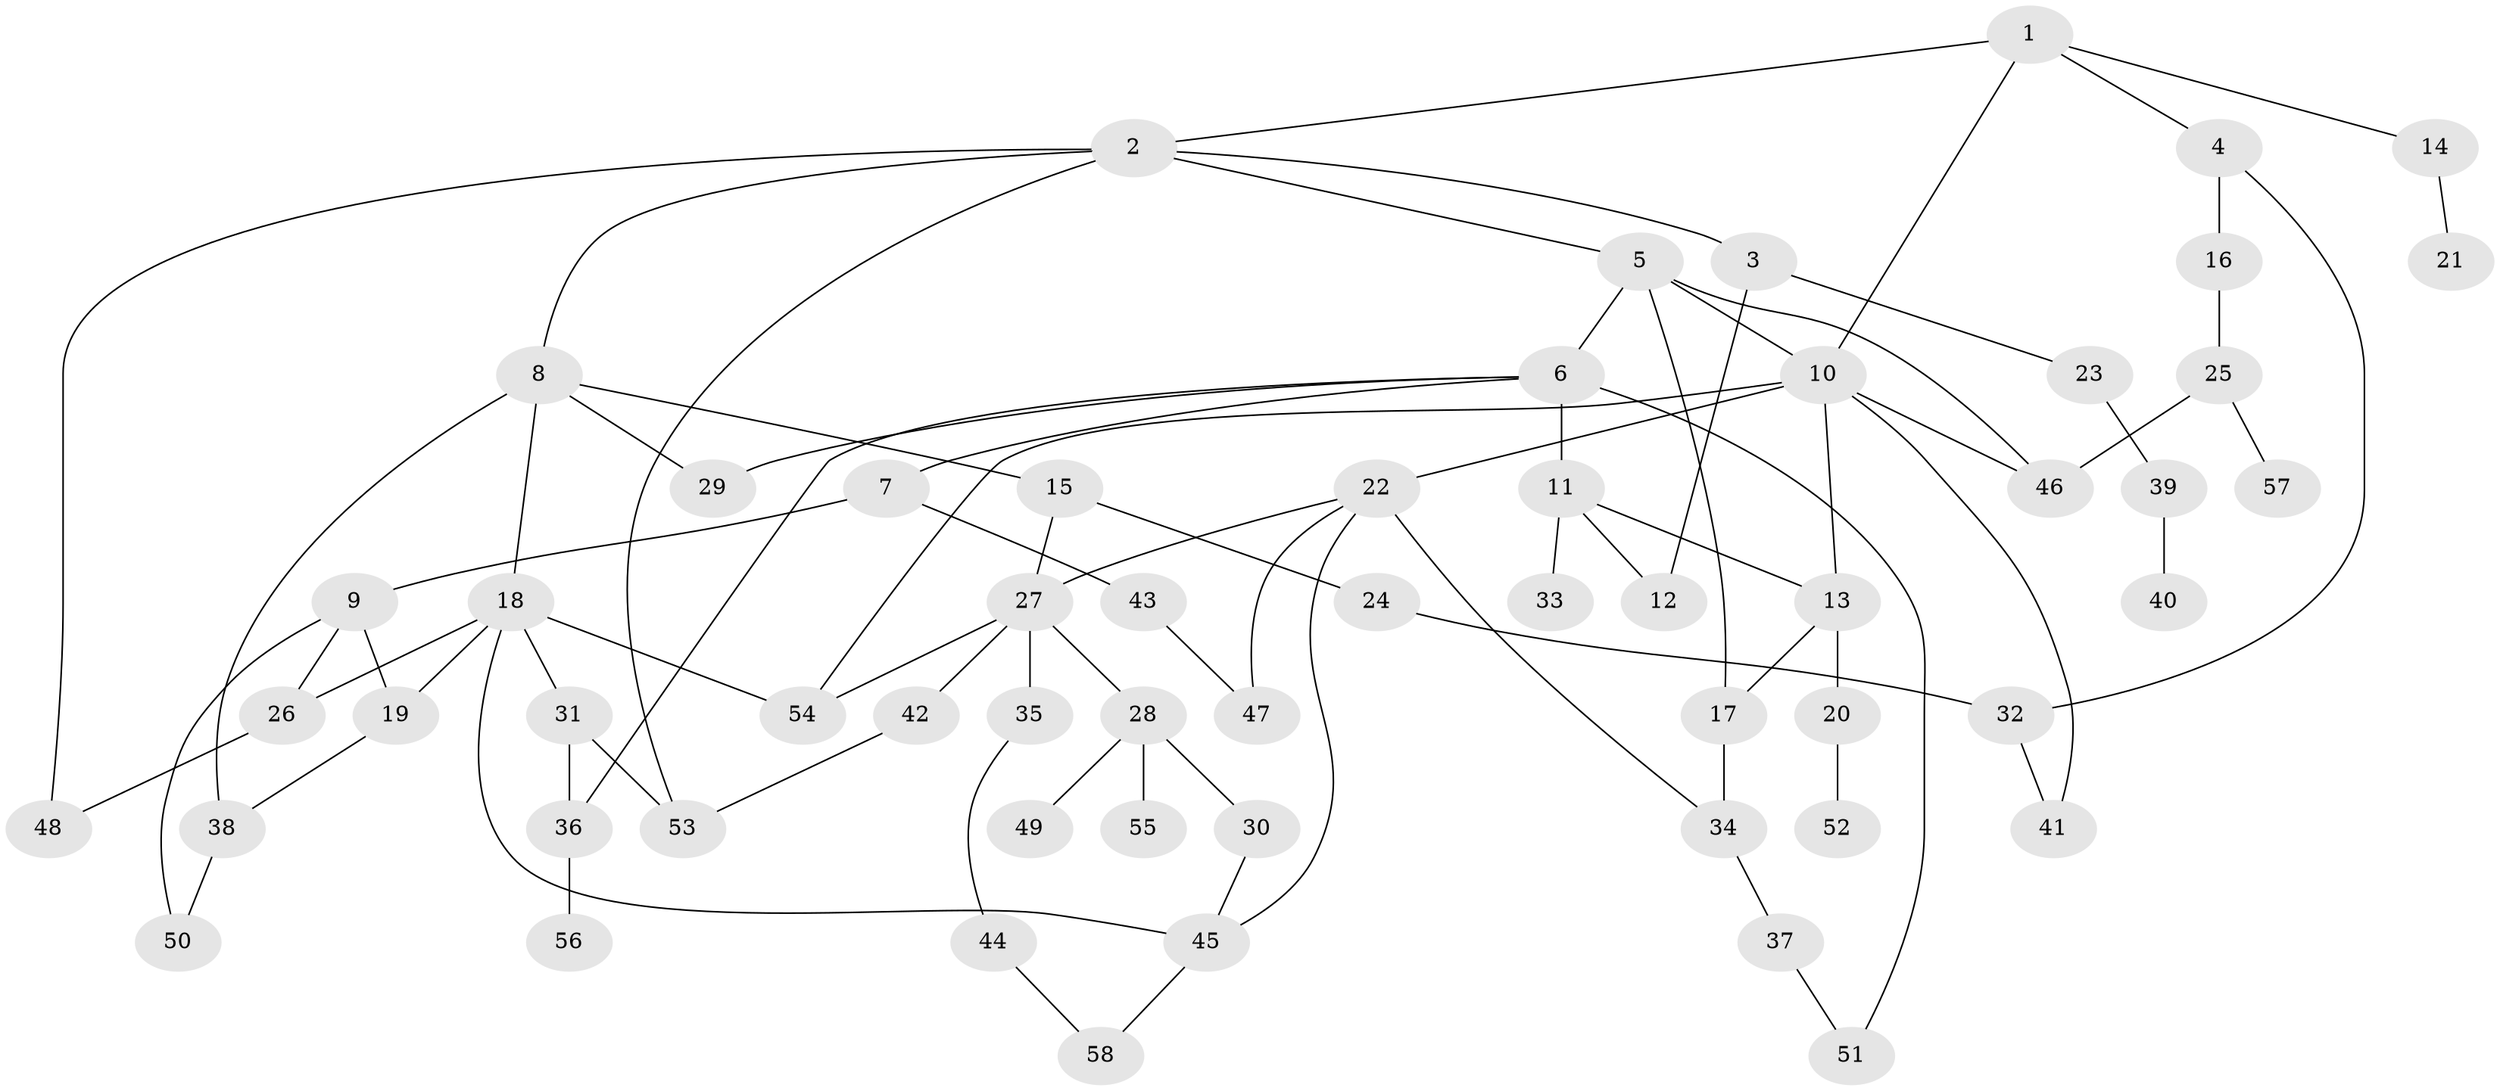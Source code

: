 // original degree distribution, {4: 0.14736842105263157, 6: 0.05263157894736842, 3: 0.23157894736842105, 5: 0.042105263157894736, 1: 0.2736842105263158, 2: 0.25263157894736843}
// Generated by graph-tools (version 1.1) at 2025/49/03/04/25 22:49:02]
// undirected, 58 vertices, 83 edges
graph export_dot {
  node [color=gray90,style=filled];
  1;
  2;
  3;
  4;
  5;
  6;
  7;
  8;
  9;
  10;
  11;
  12;
  13;
  14;
  15;
  16;
  17;
  18;
  19;
  20;
  21;
  22;
  23;
  24;
  25;
  26;
  27;
  28;
  29;
  30;
  31;
  32;
  33;
  34;
  35;
  36;
  37;
  38;
  39;
  40;
  41;
  42;
  43;
  44;
  45;
  46;
  47;
  48;
  49;
  50;
  51;
  52;
  53;
  54;
  55;
  56;
  57;
  58;
  1 -- 2 [weight=1.0];
  1 -- 4 [weight=1.0];
  1 -- 10 [weight=1.0];
  1 -- 14 [weight=1.0];
  2 -- 3 [weight=1.0];
  2 -- 5 [weight=1.0];
  2 -- 8 [weight=1.0];
  2 -- 48 [weight=1.0];
  2 -- 53 [weight=1.0];
  3 -- 12 [weight=1.0];
  3 -- 23 [weight=1.0];
  4 -- 16 [weight=1.0];
  4 -- 32 [weight=1.0];
  5 -- 6 [weight=1.0];
  5 -- 10 [weight=1.0];
  5 -- 17 [weight=1.0];
  5 -- 46 [weight=1.0];
  6 -- 7 [weight=1.0];
  6 -- 11 [weight=2.0];
  6 -- 29 [weight=1.0];
  6 -- 36 [weight=1.0];
  6 -- 51 [weight=1.0];
  7 -- 9 [weight=1.0];
  7 -- 43 [weight=1.0];
  8 -- 15 [weight=1.0];
  8 -- 18 [weight=1.0];
  8 -- 29 [weight=1.0];
  8 -- 38 [weight=1.0];
  9 -- 19 [weight=1.0];
  9 -- 26 [weight=1.0];
  9 -- 50 [weight=1.0];
  10 -- 13 [weight=1.0];
  10 -- 22 [weight=2.0];
  10 -- 41 [weight=1.0];
  10 -- 46 [weight=1.0];
  10 -- 54 [weight=1.0];
  11 -- 12 [weight=1.0];
  11 -- 13 [weight=1.0];
  11 -- 33 [weight=1.0];
  13 -- 17 [weight=1.0];
  13 -- 20 [weight=1.0];
  14 -- 21 [weight=1.0];
  15 -- 24 [weight=1.0];
  15 -- 27 [weight=1.0];
  16 -- 25 [weight=1.0];
  17 -- 34 [weight=1.0];
  18 -- 19 [weight=1.0];
  18 -- 26 [weight=1.0];
  18 -- 31 [weight=1.0];
  18 -- 45 [weight=1.0];
  18 -- 54 [weight=1.0];
  19 -- 38 [weight=1.0];
  20 -- 52 [weight=1.0];
  22 -- 27 [weight=1.0];
  22 -- 34 [weight=1.0];
  22 -- 45 [weight=1.0];
  22 -- 47 [weight=1.0];
  23 -- 39 [weight=1.0];
  24 -- 32 [weight=1.0];
  25 -- 46 [weight=1.0];
  25 -- 57 [weight=1.0];
  26 -- 48 [weight=1.0];
  27 -- 28 [weight=1.0];
  27 -- 35 [weight=1.0];
  27 -- 42 [weight=1.0];
  27 -- 54 [weight=1.0];
  28 -- 30 [weight=1.0];
  28 -- 49 [weight=1.0];
  28 -- 55 [weight=1.0];
  30 -- 45 [weight=1.0];
  31 -- 36 [weight=1.0];
  31 -- 53 [weight=1.0];
  32 -- 41 [weight=1.0];
  34 -- 37 [weight=1.0];
  35 -- 44 [weight=1.0];
  36 -- 56 [weight=1.0];
  37 -- 51 [weight=1.0];
  38 -- 50 [weight=1.0];
  39 -- 40 [weight=1.0];
  42 -- 53 [weight=1.0];
  43 -- 47 [weight=1.0];
  44 -- 58 [weight=1.0];
  45 -- 58 [weight=1.0];
}
